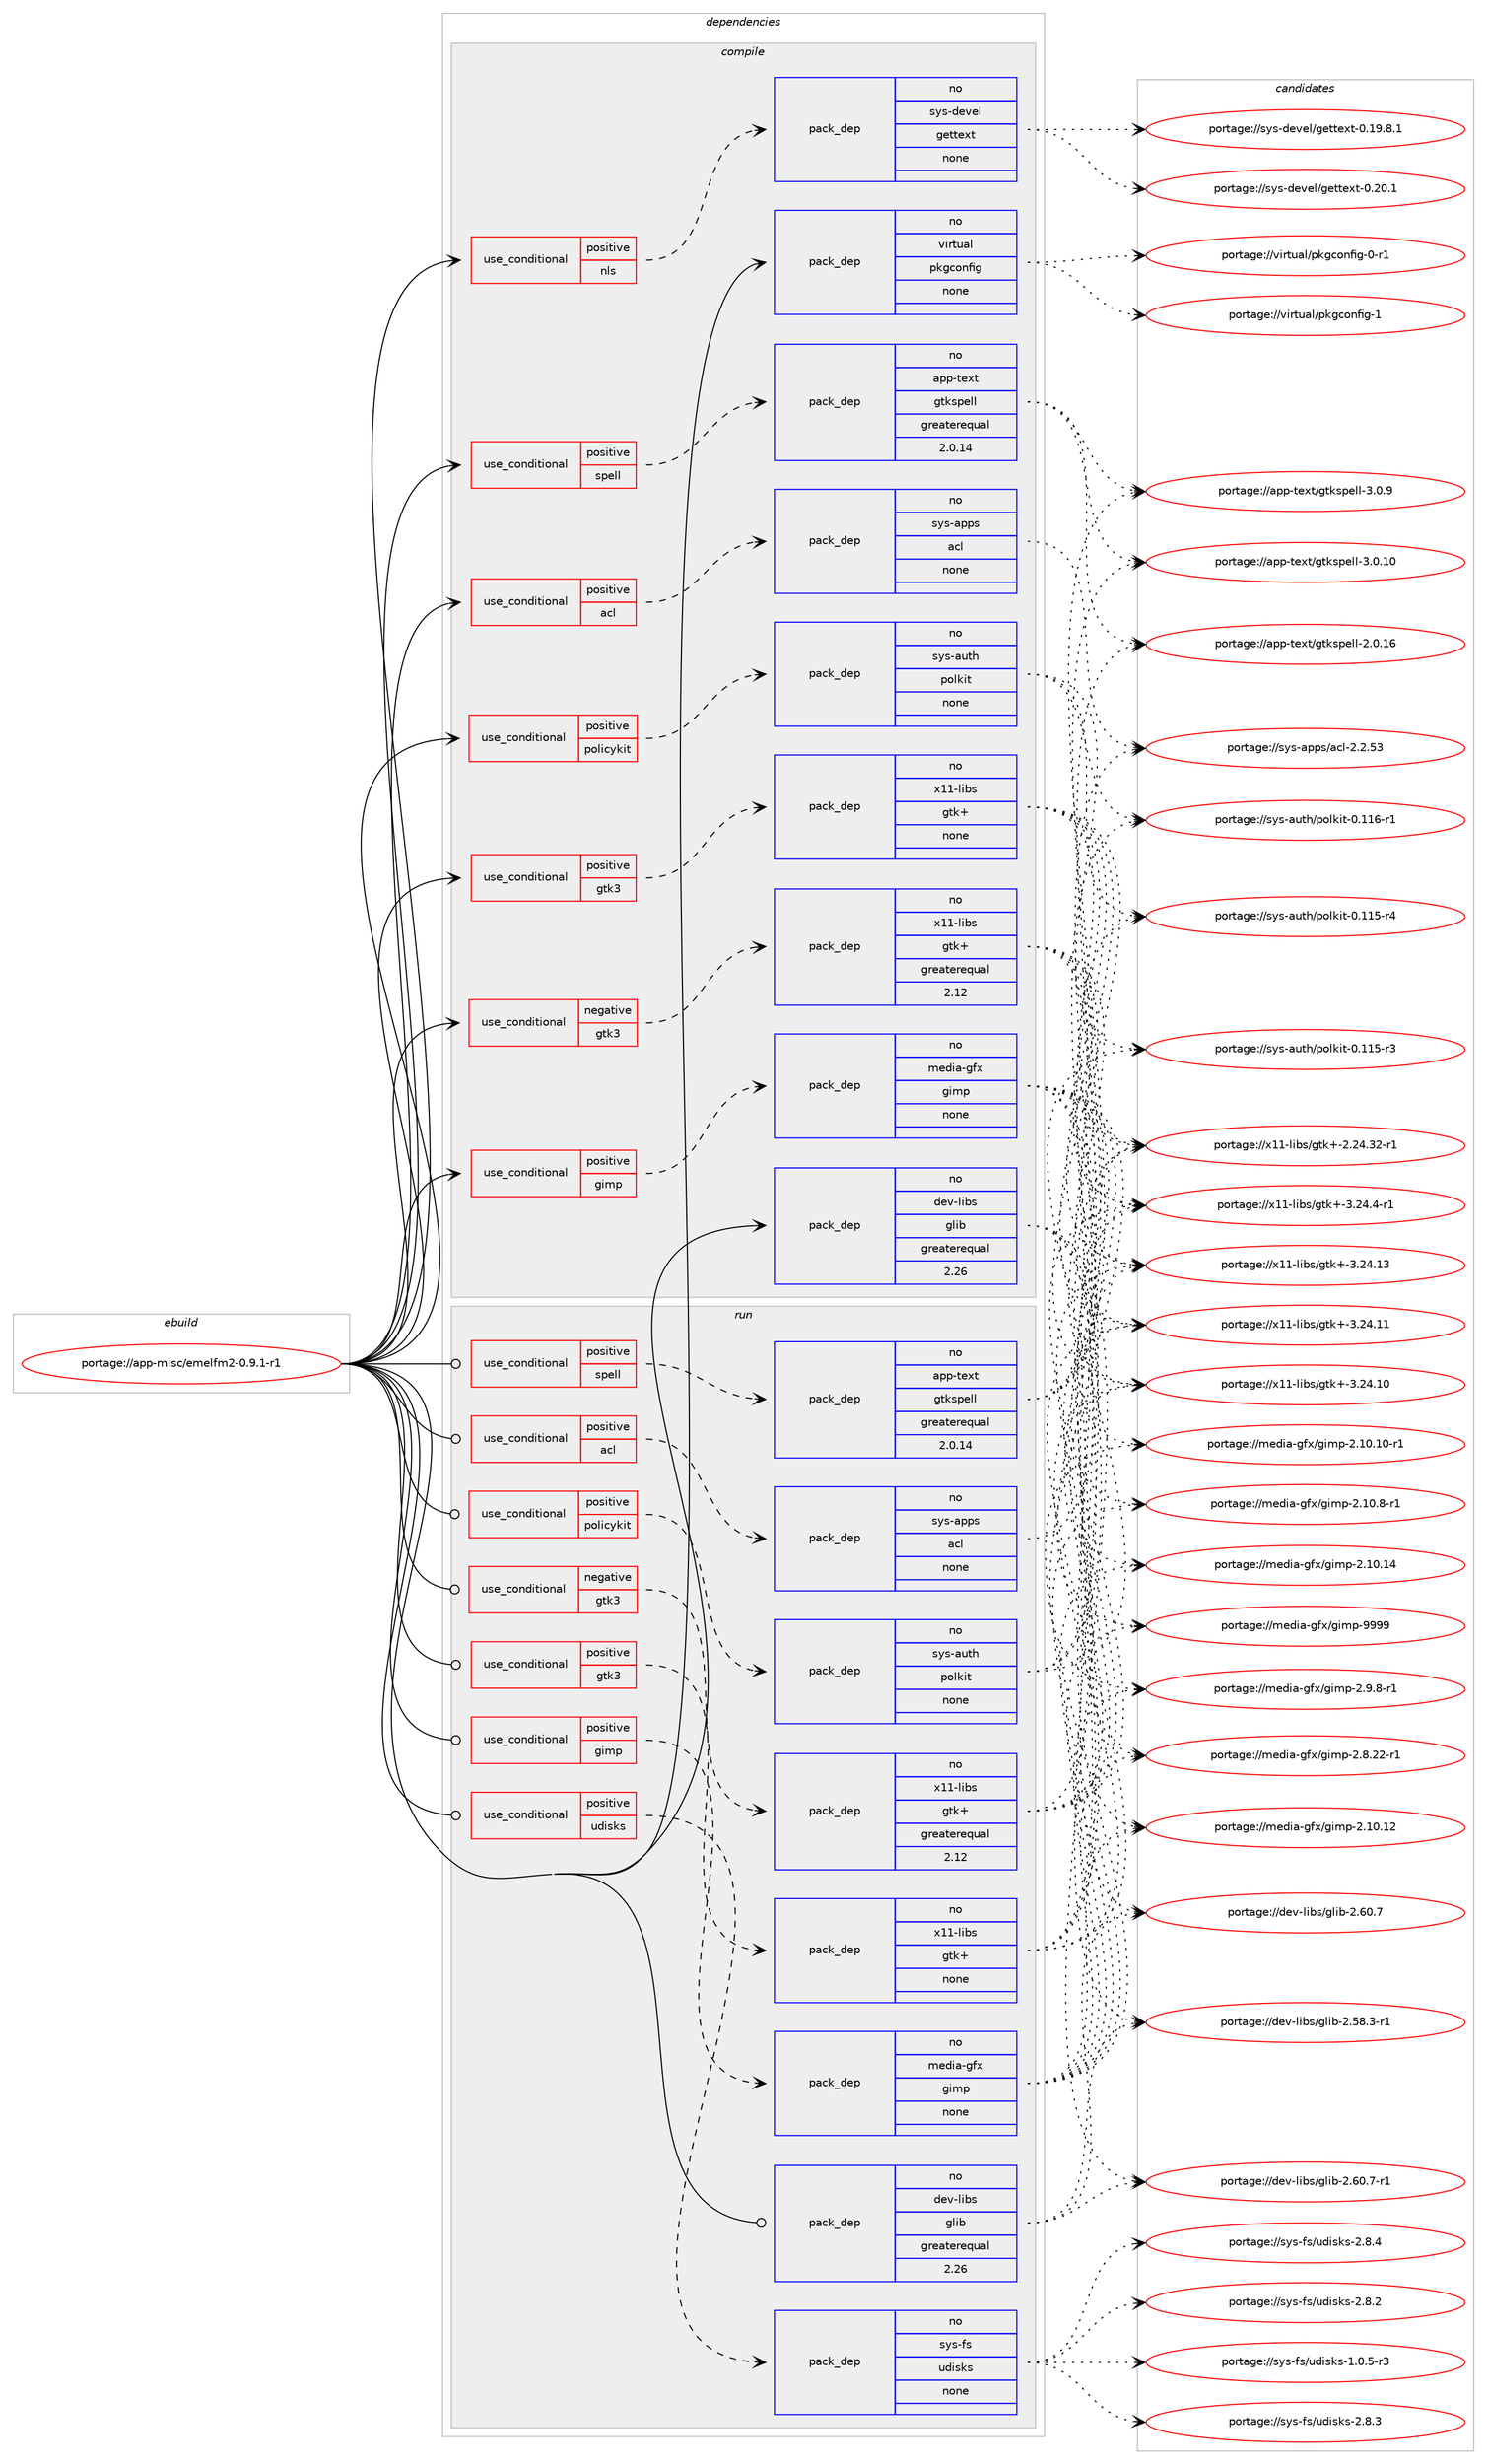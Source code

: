 digraph prolog {

# *************
# Graph options
# *************

newrank=true;
concentrate=true;
compound=true;
graph [rankdir=LR,fontname=Helvetica,fontsize=10,ranksep=1.5];#, ranksep=2.5, nodesep=0.2];
edge  [arrowhead=vee];
node  [fontname=Helvetica,fontsize=10];

# **********
# The ebuild
# **********

subgraph cluster_leftcol {
color=gray;
rank=same;
label=<<i>ebuild</i>>;
id [label="portage://app-misc/emelfm2-0.9.1-r1", color=red, width=4, href="../app-misc/emelfm2-0.9.1-r1.svg"];
}

# ****************
# The dependencies
# ****************

subgraph cluster_midcol {
color=gray;
label=<<i>dependencies</i>>;
subgraph cluster_compile {
fillcolor="#eeeeee";
style=filled;
label=<<i>compile</i>>;
subgraph cond143541 {
dependency612860 [label=<<TABLE BORDER="0" CELLBORDER="1" CELLSPACING="0" CELLPADDING="4"><TR><TD ROWSPAN="3" CELLPADDING="10">use_conditional</TD></TR><TR><TD>negative</TD></TR><TR><TD>gtk3</TD></TR></TABLE>>, shape=none, color=red];
subgraph pack461118 {
dependency612861 [label=<<TABLE BORDER="0" CELLBORDER="1" CELLSPACING="0" CELLPADDING="4" WIDTH="220"><TR><TD ROWSPAN="6" CELLPADDING="30">pack_dep</TD></TR><TR><TD WIDTH="110">no</TD></TR><TR><TD>x11-libs</TD></TR><TR><TD>gtk+</TD></TR><TR><TD>greaterequal</TD></TR><TR><TD>2.12</TD></TR></TABLE>>, shape=none, color=blue];
}
dependency612860:e -> dependency612861:w [weight=20,style="dashed",arrowhead="vee"];
}
id:e -> dependency612860:w [weight=20,style="solid",arrowhead="vee"];
subgraph cond143542 {
dependency612862 [label=<<TABLE BORDER="0" CELLBORDER="1" CELLSPACING="0" CELLPADDING="4"><TR><TD ROWSPAN="3" CELLPADDING="10">use_conditional</TD></TR><TR><TD>positive</TD></TR><TR><TD>acl</TD></TR></TABLE>>, shape=none, color=red];
subgraph pack461119 {
dependency612863 [label=<<TABLE BORDER="0" CELLBORDER="1" CELLSPACING="0" CELLPADDING="4" WIDTH="220"><TR><TD ROWSPAN="6" CELLPADDING="30">pack_dep</TD></TR><TR><TD WIDTH="110">no</TD></TR><TR><TD>sys-apps</TD></TR><TR><TD>acl</TD></TR><TR><TD>none</TD></TR><TR><TD></TD></TR></TABLE>>, shape=none, color=blue];
}
dependency612862:e -> dependency612863:w [weight=20,style="dashed",arrowhead="vee"];
}
id:e -> dependency612862:w [weight=20,style="solid",arrowhead="vee"];
subgraph cond143543 {
dependency612864 [label=<<TABLE BORDER="0" CELLBORDER="1" CELLSPACING="0" CELLPADDING="4"><TR><TD ROWSPAN="3" CELLPADDING="10">use_conditional</TD></TR><TR><TD>positive</TD></TR><TR><TD>gimp</TD></TR></TABLE>>, shape=none, color=red];
subgraph pack461120 {
dependency612865 [label=<<TABLE BORDER="0" CELLBORDER="1" CELLSPACING="0" CELLPADDING="4" WIDTH="220"><TR><TD ROWSPAN="6" CELLPADDING="30">pack_dep</TD></TR><TR><TD WIDTH="110">no</TD></TR><TR><TD>media-gfx</TD></TR><TR><TD>gimp</TD></TR><TR><TD>none</TD></TR><TR><TD></TD></TR></TABLE>>, shape=none, color=blue];
}
dependency612864:e -> dependency612865:w [weight=20,style="dashed",arrowhead="vee"];
}
id:e -> dependency612864:w [weight=20,style="solid",arrowhead="vee"];
subgraph cond143544 {
dependency612866 [label=<<TABLE BORDER="0" CELLBORDER="1" CELLSPACING="0" CELLPADDING="4"><TR><TD ROWSPAN="3" CELLPADDING="10">use_conditional</TD></TR><TR><TD>positive</TD></TR><TR><TD>gtk3</TD></TR></TABLE>>, shape=none, color=red];
subgraph pack461121 {
dependency612867 [label=<<TABLE BORDER="0" CELLBORDER="1" CELLSPACING="0" CELLPADDING="4" WIDTH="220"><TR><TD ROWSPAN="6" CELLPADDING="30">pack_dep</TD></TR><TR><TD WIDTH="110">no</TD></TR><TR><TD>x11-libs</TD></TR><TR><TD>gtk+</TD></TR><TR><TD>none</TD></TR><TR><TD></TD></TR></TABLE>>, shape=none, color=blue];
}
dependency612866:e -> dependency612867:w [weight=20,style="dashed",arrowhead="vee"];
}
id:e -> dependency612866:w [weight=20,style="solid",arrowhead="vee"];
subgraph cond143545 {
dependency612868 [label=<<TABLE BORDER="0" CELLBORDER="1" CELLSPACING="0" CELLPADDING="4"><TR><TD ROWSPAN="3" CELLPADDING="10">use_conditional</TD></TR><TR><TD>positive</TD></TR><TR><TD>nls</TD></TR></TABLE>>, shape=none, color=red];
subgraph pack461122 {
dependency612869 [label=<<TABLE BORDER="0" CELLBORDER="1" CELLSPACING="0" CELLPADDING="4" WIDTH="220"><TR><TD ROWSPAN="6" CELLPADDING="30">pack_dep</TD></TR><TR><TD WIDTH="110">no</TD></TR><TR><TD>sys-devel</TD></TR><TR><TD>gettext</TD></TR><TR><TD>none</TD></TR><TR><TD></TD></TR></TABLE>>, shape=none, color=blue];
}
dependency612868:e -> dependency612869:w [weight=20,style="dashed",arrowhead="vee"];
}
id:e -> dependency612868:w [weight=20,style="solid",arrowhead="vee"];
subgraph cond143546 {
dependency612870 [label=<<TABLE BORDER="0" CELLBORDER="1" CELLSPACING="0" CELLPADDING="4"><TR><TD ROWSPAN="3" CELLPADDING="10">use_conditional</TD></TR><TR><TD>positive</TD></TR><TR><TD>policykit</TD></TR></TABLE>>, shape=none, color=red];
subgraph pack461123 {
dependency612871 [label=<<TABLE BORDER="0" CELLBORDER="1" CELLSPACING="0" CELLPADDING="4" WIDTH="220"><TR><TD ROWSPAN="6" CELLPADDING="30">pack_dep</TD></TR><TR><TD WIDTH="110">no</TD></TR><TR><TD>sys-auth</TD></TR><TR><TD>polkit</TD></TR><TR><TD>none</TD></TR><TR><TD></TD></TR></TABLE>>, shape=none, color=blue];
}
dependency612870:e -> dependency612871:w [weight=20,style="dashed",arrowhead="vee"];
}
id:e -> dependency612870:w [weight=20,style="solid",arrowhead="vee"];
subgraph cond143547 {
dependency612872 [label=<<TABLE BORDER="0" CELLBORDER="1" CELLSPACING="0" CELLPADDING="4"><TR><TD ROWSPAN="3" CELLPADDING="10">use_conditional</TD></TR><TR><TD>positive</TD></TR><TR><TD>spell</TD></TR></TABLE>>, shape=none, color=red];
subgraph pack461124 {
dependency612873 [label=<<TABLE BORDER="0" CELLBORDER="1" CELLSPACING="0" CELLPADDING="4" WIDTH="220"><TR><TD ROWSPAN="6" CELLPADDING="30">pack_dep</TD></TR><TR><TD WIDTH="110">no</TD></TR><TR><TD>app-text</TD></TR><TR><TD>gtkspell</TD></TR><TR><TD>greaterequal</TD></TR><TR><TD>2.0.14</TD></TR></TABLE>>, shape=none, color=blue];
}
dependency612872:e -> dependency612873:w [weight=20,style="dashed",arrowhead="vee"];
}
id:e -> dependency612872:w [weight=20,style="solid",arrowhead="vee"];
subgraph pack461125 {
dependency612874 [label=<<TABLE BORDER="0" CELLBORDER="1" CELLSPACING="0" CELLPADDING="4" WIDTH="220"><TR><TD ROWSPAN="6" CELLPADDING="30">pack_dep</TD></TR><TR><TD WIDTH="110">no</TD></TR><TR><TD>dev-libs</TD></TR><TR><TD>glib</TD></TR><TR><TD>greaterequal</TD></TR><TR><TD>2.26</TD></TR></TABLE>>, shape=none, color=blue];
}
id:e -> dependency612874:w [weight=20,style="solid",arrowhead="vee"];
subgraph pack461126 {
dependency612875 [label=<<TABLE BORDER="0" CELLBORDER="1" CELLSPACING="0" CELLPADDING="4" WIDTH="220"><TR><TD ROWSPAN="6" CELLPADDING="30">pack_dep</TD></TR><TR><TD WIDTH="110">no</TD></TR><TR><TD>virtual</TD></TR><TR><TD>pkgconfig</TD></TR><TR><TD>none</TD></TR><TR><TD></TD></TR></TABLE>>, shape=none, color=blue];
}
id:e -> dependency612875:w [weight=20,style="solid",arrowhead="vee"];
}
subgraph cluster_compileandrun {
fillcolor="#eeeeee";
style=filled;
label=<<i>compile and run</i>>;
}
subgraph cluster_run {
fillcolor="#eeeeee";
style=filled;
label=<<i>run</i>>;
subgraph cond143548 {
dependency612876 [label=<<TABLE BORDER="0" CELLBORDER="1" CELLSPACING="0" CELLPADDING="4"><TR><TD ROWSPAN="3" CELLPADDING="10">use_conditional</TD></TR><TR><TD>negative</TD></TR><TR><TD>gtk3</TD></TR></TABLE>>, shape=none, color=red];
subgraph pack461127 {
dependency612877 [label=<<TABLE BORDER="0" CELLBORDER="1" CELLSPACING="0" CELLPADDING="4" WIDTH="220"><TR><TD ROWSPAN="6" CELLPADDING="30">pack_dep</TD></TR><TR><TD WIDTH="110">no</TD></TR><TR><TD>x11-libs</TD></TR><TR><TD>gtk+</TD></TR><TR><TD>greaterequal</TD></TR><TR><TD>2.12</TD></TR></TABLE>>, shape=none, color=blue];
}
dependency612876:e -> dependency612877:w [weight=20,style="dashed",arrowhead="vee"];
}
id:e -> dependency612876:w [weight=20,style="solid",arrowhead="odot"];
subgraph cond143549 {
dependency612878 [label=<<TABLE BORDER="0" CELLBORDER="1" CELLSPACING="0" CELLPADDING="4"><TR><TD ROWSPAN="3" CELLPADDING="10">use_conditional</TD></TR><TR><TD>positive</TD></TR><TR><TD>acl</TD></TR></TABLE>>, shape=none, color=red];
subgraph pack461128 {
dependency612879 [label=<<TABLE BORDER="0" CELLBORDER="1" CELLSPACING="0" CELLPADDING="4" WIDTH="220"><TR><TD ROWSPAN="6" CELLPADDING="30">pack_dep</TD></TR><TR><TD WIDTH="110">no</TD></TR><TR><TD>sys-apps</TD></TR><TR><TD>acl</TD></TR><TR><TD>none</TD></TR><TR><TD></TD></TR></TABLE>>, shape=none, color=blue];
}
dependency612878:e -> dependency612879:w [weight=20,style="dashed",arrowhead="vee"];
}
id:e -> dependency612878:w [weight=20,style="solid",arrowhead="odot"];
subgraph cond143550 {
dependency612880 [label=<<TABLE BORDER="0" CELLBORDER="1" CELLSPACING="0" CELLPADDING="4"><TR><TD ROWSPAN="3" CELLPADDING="10">use_conditional</TD></TR><TR><TD>positive</TD></TR><TR><TD>gimp</TD></TR></TABLE>>, shape=none, color=red];
subgraph pack461129 {
dependency612881 [label=<<TABLE BORDER="0" CELLBORDER="1" CELLSPACING="0" CELLPADDING="4" WIDTH="220"><TR><TD ROWSPAN="6" CELLPADDING="30">pack_dep</TD></TR><TR><TD WIDTH="110">no</TD></TR><TR><TD>media-gfx</TD></TR><TR><TD>gimp</TD></TR><TR><TD>none</TD></TR><TR><TD></TD></TR></TABLE>>, shape=none, color=blue];
}
dependency612880:e -> dependency612881:w [weight=20,style="dashed",arrowhead="vee"];
}
id:e -> dependency612880:w [weight=20,style="solid",arrowhead="odot"];
subgraph cond143551 {
dependency612882 [label=<<TABLE BORDER="0" CELLBORDER="1" CELLSPACING="0" CELLPADDING="4"><TR><TD ROWSPAN="3" CELLPADDING="10">use_conditional</TD></TR><TR><TD>positive</TD></TR><TR><TD>gtk3</TD></TR></TABLE>>, shape=none, color=red];
subgraph pack461130 {
dependency612883 [label=<<TABLE BORDER="0" CELLBORDER="1" CELLSPACING="0" CELLPADDING="4" WIDTH="220"><TR><TD ROWSPAN="6" CELLPADDING="30">pack_dep</TD></TR><TR><TD WIDTH="110">no</TD></TR><TR><TD>x11-libs</TD></TR><TR><TD>gtk+</TD></TR><TR><TD>none</TD></TR><TR><TD></TD></TR></TABLE>>, shape=none, color=blue];
}
dependency612882:e -> dependency612883:w [weight=20,style="dashed",arrowhead="vee"];
}
id:e -> dependency612882:w [weight=20,style="solid",arrowhead="odot"];
subgraph cond143552 {
dependency612884 [label=<<TABLE BORDER="0" CELLBORDER="1" CELLSPACING="0" CELLPADDING="4"><TR><TD ROWSPAN="3" CELLPADDING="10">use_conditional</TD></TR><TR><TD>positive</TD></TR><TR><TD>policykit</TD></TR></TABLE>>, shape=none, color=red];
subgraph pack461131 {
dependency612885 [label=<<TABLE BORDER="0" CELLBORDER="1" CELLSPACING="0" CELLPADDING="4" WIDTH="220"><TR><TD ROWSPAN="6" CELLPADDING="30">pack_dep</TD></TR><TR><TD WIDTH="110">no</TD></TR><TR><TD>sys-auth</TD></TR><TR><TD>polkit</TD></TR><TR><TD>none</TD></TR><TR><TD></TD></TR></TABLE>>, shape=none, color=blue];
}
dependency612884:e -> dependency612885:w [weight=20,style="dashed",arrowhead="vee"];
}
id:e -> dependency612884:w [weight=20,style="solid",arrowhead="odot"];
subgraph cond143553 {
dependency612886 [label=<<TABLE BORDER="0" CELLBORDER="1" CELLSPACING="0" CELLPADDING="4"><TR><TD ROWSPAN="3" CELLPADDING="10">use_conditional</TD></TR><TR><TD>positive</TD></TR><TR><TD>spell</TD></TR></TABLE>>, shape=none, color=red];
subgraph pack461132 {
dependency612887 [label=<<TABLE BORDER="0" CELLBORDER="1" CELLSPACING="0" CELLPADDING="4" WIDTH="220"><TR><TD ROWSPAN="6" CELLPADDING="30">pack_dep</TD></TR><TR><TD WIDTH="110">no</TD></TR><TR><TD>app-text</TD></TR><TR><TD>gtkspell</TD></TR><TR><TD>greaterequal</TD></TR><TR><TD>2.0.14</TD></TR></TABLE>>, shape=none, color=blue];
}
dependency612886:e -> dependency612887:w [weight=20,style="dashed",arrowhead="vee"];
}
id:e -> dependency612886:w [weight=20,style="solid",arrowhead="odot"];
subgraph cond143554 {
dependency612888 [label=<<TABLE BORDER="0" CELLBORDER="1" CELLSPACING="0" CELLPADDING="4"><TR><TD ROWSPAN="3" CELLPADDING="10">use_conditional</TD></TR><TR><TD>positive</TD></TR><TR><TD>udisks</TD></TR></TABLE>>, shape=none, color=red];
subgraph pack461133 {
dependency612889 [label=<<TABLE BORDER="0" CELLBORDER="1" CELLSPACING="0" CELLPADDING="4" WIDTH="220"><TR><TD ROWSPAN="6" CELLPADDING="30">pack_dep</TD></TR><TR><TD WIDTH="110">no</TD></TR><TR><TD>sys-fs</TD></TR><TR><TD>udisks</TD></TR><TR><TD>none</TD></TR><TR><TD></TD></TR></TABLE>>, shape=none, color=blue];
}
dependency612888:e -> dependency612889:w [weight=20,style="dashed",arrowhead="vee"];
}
id:e -> dependency612888:w [weight=20,style="solid",arrowhead="odot"];
subgraph pack461134 {
dependency612890 [label=<<TABLE BORDER="0" CELLBORDER="1" CELLSPACING="0" CELLPADDING="4" WIDTH="220"><TR><TD ROWSPAN="6" CELLPADDING="30">pack_dep</TD></TR><TR><TD WIDTH="110">no</TD></TR><TR><TD>dev-libs</TD></TR><TR><TD>glib</TD></TR><TR><TD>greaterequal</TD></TR><TR><TD>2.26</TD></TR></TABLE>>, shape=none, color=blue];
}
id:e -> dependency612890:w [weight=20,style="solid",arrowhead="odot"];
}
}

# **************
# The candidates
# **************

subgraph cluster_choices {
rank=same;
color=gray;
label=<<i>candidates</i>>;

subgraph choice461118 {
color=black;
nodesep=1;
choice120494945108105981154710311610743455146505246524511449 [label="portage://x11-libs/gtk+-3.24.4-r1", color=red, width=4,href="../x11-libs/gtk+-3.24.4-r1.svg"];
choice1204949451081059811547103116107434551465052464951 [label="portage://x11-libs/gtk+-3.24.13", color=red, width=4,href="../x11-libs/gtk+-3.24.13.svg"];
choice1204949451081059811547103116107434551465052464949 [label="portage://x11-libs/gtk+-3.24.11", color=red, width=4,href="../x11-libs/gtk+-3.24.11.svg"];
choice1204949451081059811547103116107434551465052464948 [label="portage://x11-libs/gtk+-3.24.10", color=red, width=4,href="../x11-libs/gtk+-3.24.10.svg"];
choice12049494510810598115471031161074345504650524651504511449 [label="portage://x11-libs/gtk+-2.24.32-r1", color=red, width=4,href="../x11-libs/gtk+-2.24.32-r1.svg"];
dependency612861:e -> choice120494945108105981154710311610743455146505246524511449:w [style=dotted,weight="100"];
dependency612861:e -> choice1204949451081059811547103116107434551465052464951:w [style=dotted,weight="100"];
dependency612861:e -> choice1204949451081059811547103116107434551465052464949:w [style=dotted,weight="100"];
dependency612861:e -> choice1204949451081059811547103116107434551465052464948:w [style=dotted,weight="100"];
dependency612861:e -> choice12049494510810598115471031161074345504650524651504511449:w [style=dotted,weight="100"];
}
subgraph choice461119 {
color=black;
nodesep=1;
choice115121115459711211211547979910845504650465351 [label="portage://sys-apps/acl-2.2.53", color=red, width=4,href="../sys-apps/acl-2.2.53.svg"];
dependency612863:e -> choice115121115459711211211547979910845504650465351:w [style=dotted,weight="100"];
}
subgraph choice461120 {
color=black;
nodesep=1;
choice1091011001059745103102120471031051091124557575757 [label="portage://media-gfx/gimp-9999", color=red, width=4,href="../media-gfx/gimp-9999.svg"];
choice1091011001059745103102120471031051091124550465746564511449 [label="portage://media-gfx/gimp-2.9.8-r1", color=red, width=4,href="../media-gfx/gimp-2.9.8-r1.svg"];
choice109101100105974510310212047103105109112455046564650504511449 [label="portage://media-gfx/gimp-2.8.22-r1", color=red, width=4,href="../media-gfx/gimp-2.8.22-r1.svg"];
choice109101100105974510310212047103105109112455046494846564511449 [label="portage://media-gfx/gimp-2.10.8-r1", color=red, width=4,href="../media-gfx/gimp-2.10.8-r1.svg"];
choice1091011001059745103102120471031051091124550464948464952 [label="portage://media-gfx/gimp-2.10.14", color=red, width=4,href="../media-gfx/gimp-2.10.14.svg"];
choice1091011001059745103102120471031051091124550464948464950 [label="portage://media-gfx/gimp-2.10.12", color=red, width=4,href="../media-gfx/gimp-2.10.12.svg"];
choice10910110010597451031021204710310510911245504649484649484511449 [label="portage://media-gfx/gimp-2.10.10-r1", color=red, width=4,href="../media-gfx/gimp-2.10.10-r1.svg"];
dependency612865:e -> choice1091011001059745103102120471031051091124557575757:w [style=dotted,weight="100"];
dependency612865:e -> choice1091011001059745103102120471031051091124550465746564511449:w [style=dotted,weight="100"];
dependency612865:e -> choice109101100105974510310212047103105109112455046564650504511449:w [style=dotted,weight="100"];
dependency612865:e -> choice109101100105974510310212047103105109112455046494846564511449:w [style=dotted,weight="100"];
dependency612865:e -> choice1091011001059745103102120471031051091124550464948464952:w [style=dotted,weight="100"];
dependency612865:e -> choice1091011001059745103102120471031051091124550464948464950:w [style=dotted,weight="100"];
dependency612865:e -> choice10910110010597451031021204710310510911245504649484649484511449:w [style=dotted,weight="100"];
}
subgraph choice461121 {
color=black;
nodesep=1;
choice120494945108105981154710311610743455146505246524511449 [label="portage://x11-libs/gtk+-3.24.4-r1", color=red, width=4,href="../x11-libs/gtk+-3.24.4-r1.svg"];
choice1204949451081059811547103116107434551465052464951 [label="portage://x11-libs/gtk+-3.24.13", color=red, width=4,href="../x11-libs/gtk+-3.24.13.svg"];
choice1204949451081059811547103116107434551465052464949 [label="portage://x11-libs/gtk+-3.24.11", color=red, width=4,href="../x11-libs/gtk+-3.24.11.svg"];
choice1204949451081059811547103116107434551465052464948 [label="portage://x11-libs/gtk+-3.24.10", color=red, width=4,href="../x11-libs/gtk+-3.24.10.svg"];
choice12049494510810598115471031161074345504650524651504511449 [label="portage://x11-libs/gtk+-2.24.32-r1", color=red, width=4,href="../x11-libs/gtk+-2.24.32-r1.svg"];
dependency612867:e -> choice120494945108105981154710311610743455146505246524511449:w [style=dotted,weight="100"];
dependency612867:e -> choice1204949451081059811547103116107434551465052464951:w [style=dotted,weight="100"];
dependency612867:e -> choice1204949451081059811547103116107434551465052464949:w [style=dotted,weight="100"];
dependency612867:e -> choice1204949451081059811547103116107434551465052464948:w [style=dotted,weight="100"];
dependency612867:e -> choice12049494510810598115471031161074345504650524651504511449:w [style=dotted,weight="100"];
}
subgraph choice461122 {
color=black;
nodesep=1;
choice115121115451001011181011084710310111611610112011645484650484649 [label="portage://sys-devel/gettext-0.20.1", color=red, width=4,href="../sys-devel/gettext-0.20.1.svg"];
choice1151211154510010111810110847103101116116101120116454846495746564649 [label="portage://sys-devel/gettext-0.19.8.1", color=red, width=4,href="../sys-devel/gettext-0.19.8.1.svg"];
dependency612869:e -> choice115121115451001011181011084710310111611610112011645484650484649:w [style=dotted,weight="100"];
dependency612869:e -> choice1151211154510010111810110847103101116116101120116454846495746564649:w [style=dotted,weight="100"];
}
subgraph choice461123 {
color=black;
nodesep=1;
choice1151211154597117116104471121111081071051164548464949544511449 [label="portage://sys-auth/polkit-0.116-r1", color=red, width=4,href="../sys-auth/polkit-0.116-r1.svg"];
choice1151211154597117116104471121111081071051164548464949534511452 [label="portage://sys-auth/polkit-0.115-r4", color=red, width=4,href="../sys-auth/polkit-0.115-r4.svg"];
choice1151211154597117116104471121111081071051164548464949534511451 [label="portage://sys-auth/polkit-0.115-r3", color=red, width=4,href="../sys-auth/polkit-0.115-r3.svg"];
dependency612871:e -> choice1151211154597117116104471121111081071051164548464949544511449:w [style=dotted,weight="100"];
dependency612871:e -> choice1151211154597117116104471121111081071051164548464949534511452:w [style=dotted,weight="100"];
dependency612871:e -> choice1151211154597117116104471121111081071051164548464949534511451:w [style=dotted,weight="100"];
}
subgraph choice461124 {
color=black;
nodesep=1;
choice971121124511610112011647103116107115112101108108455146484657 [label="portage://app-text/gtkspell-3.0.9", color=red, width=4,href="../app-text/gtkspell-3.0.9.svg"];
choice97112112451161011201164710311610711511210110810845514648464948 [label="portage://app-text/gtkspell-3.0.10", color=red, width=4,href="../app-text/gtkspell-3.0.10.svg"];
choice97112112451161011201164710311610711511210110810845504648464954 [label="portage://app-text/gtkspell-2.0.16", color=red, width=4,href="../app-text/gtkspell-2.0.16.svg"];
dependency612873:e -> choice971121124511610112011647103116107115112101108108455146484657:w [style=dotted,weight="100"];
dependency612873:e -> choice97112112451161011201164710311610711511210110810845514648464948:w [style=dotted,weight="100"];
dependency612873:e -> choice97112112451161011201164710311610711511210110810845504648464954:w [style=dotted,weight="100"];
}
subgraph choice461125 {
color=black;
nodesep=1;
choice10010111845108105981154710310810598455046544846554511449 [label="portage://dev-libs/glib-2.60.7-r1", color=red, width=4,href="../dev-libs/glib-2.60.7-r1.svg"];
choice1001011184510810598115471031081059845504654484655 [label="portage://dev-libs/glib-2.60.7", color=red, width=4,href="../dev-libs/glib-2.60.7.svg"];
choice10010111845108105981154710310810598455046535646514511449 [label="portage://dev-libs/glib-2.58.3-r1", color=red, width=4,href="../dev-libs/glib-2.58.3-r1.svg"];
dependency612874:e -> choice10010111845108105981154710310810598455046544846554511449:w [style=dotted,weight="100"];
dependency612874:e -> choice1001011184510810598115471031081059845504654484655:w [style=dotted,weight="100"];
dependency612874:e -> choice10010111845108105981154710310810598455046535646514511449:w [style=dotted,weight="100"];
}
subgraph choice461126 {
color=black;
nodesep=1;
choice1181051141161179710847112107103991111101021051034549 [label="portage://virtual/pkgconfig-1", color=red, width=4,href="../virtual/pkgconfig-1.svg"];
choice11810511411611797108471121071039911111010210510345484511449 [label="portage://virtual/pkgconfig-0-r1", color=red, width=4,href="../virtual/pkgconfig-0-r1.svg"];
dependency612875:e -> choice1181051141161179710847112107103991111101021051034549:w [style=dotted,weight="100"];
dependency612875:e -> choice11810511411611797108471121071039911111010210510345484511449:w [style=dotted,weight="100"];
}
subgraph choice461127 {
color=black;
nodesep=1;
choice120494945108105981154710311610743455146505246524511449 [label="portage://x11-libs/gtk+-3.24.4-r1", color=red, width=4,href="../x11-libs/gtk+-3.24.4-r1.svg"];
choice1204949451081059811547103116107434551465052464951 [label="portage://x11-libs/gtk+-3.24.13", color=red, width=4,href="../x11-libs/gtk+-3.24.13.svg"];
choice1204949451081059811547103116107434551465052464949 [label="portage://x11-libs/gtk+-3.24.11", color=red, width=4,href="../x11-libs/gtk+-3.24.11.svg"];
choice1204949451081059811547103116107434551465052464948 [label="portage://x11-libs/gtk+-3.24.10", color=red, width=4,href="../x11-libs/gtk+-3.24.10.svg"];
choice12049494510810598115471031161074345504650524651504511449 [label="portage://x11-libs/gtk+-2.24.32-r1", color=red, width=4,href="../x11-libs/gtk+-2.24.32-r1.svg"];
dependency612877:e -> choice120494945108105981154710311610743455146505246524511449:w [style=dotted,weight="100"];
dependency612877:e -> choice1204949451081059811547103116107434551465052464951:w [style=dotted,weight="100"];
dependency612877:e -> choice1204949451081059811547103116107434551465052464949:w [style=dotted,weight="100"];
dependency612877:e -> choice1204949451081059811547103116107434551465052464948:w [style=dotted,weight="100"];
dependency612877:e -> choice12049494510810598115471031161074345504650524651504511449:w [style=dotted,weight="100"];
}
subgraph choice461128 {
color=black;
nodesep=1;
choice115121115459711211211547979910845504650465351 [label="portage://sys-apps/acl-2.2.53", color=red, width=4,href="../sys-apps/acl-2.2.53.svg"];
dependency612879:e -> choice115121115459711211211547979910845504650465351:w [style=dotted,weight="100"];
}
subgraph choice461129 {
color=black;
nodesep=1;
choice1091011001059745103102120471031051091124557575757 [label="portage://media-gfx/gimp-9999", color=red, width=4,href="../media-gfx/gimp-9999.svg"];
choice1091011001059745103102120471031051091124550465746564511449 [label="portage://media-gfx/gimp-2.9.8-r1", color=red, width=4,href="../media-gfx/gimp-2.9.8-r1.svg"];
choice109101100105974510310212047103105109112455046564650504511449 [label="portage://media-gfx/gimp-2.8.22-r1", color=red, width=4,href="../media-gfx/gimp-2.8.22-r1.svg"];
choice109101100105974510310212047103105109112455046494846564511449 [label="portage://media-gfx/gimp-2.10.8-r1", color=red, width=4,href="../media-gfx/gimp-2.10.8-r1.svg"];
choice1091011001059745103102120471031051091124550464948464952 [label="portage://media-gfx/gimp-2.10.14", color=red, width=4,href="../media-gfx/gimp-2.10.14.svg"];
choice1091011001059745103102120471031051091124550464948464950 [label="portage://media-gfx/gimp-2.10.12", color=red, width=4,href="../media-gfx/gimp-2.10.12.svg"];
choice10910110010597451031021204710310510911245504649484649484511449 [label="portage://media-gfx/gimp-2.10.10-r1", color=red, width=4,href="../media-gfx/gimp-2.10.10-r1.svg"];
dependency612881:e -> choice1091011001059745103102120471031051091124557575757:w [style=dotted,weight="100"];
dependency612881:e -> choice1091011001059745103102120471031051091124550465746564511449:w [style=dotted,weight="100"];
dependency612881:e -> choice109101100105974510310212047103105109112455046564650504511449:w [style=dotted,weight="100"];
dependency612881:e -> choice109101100105974510310212047103105109112455046494846564511449:w [style=dotted,weight="100"];
dependency612881:e -> choice1091011001059745103102120471031051091124550464948464952:w [style=dotted,weight="100"];
dependency612881:e -> choice1091011001059745103102120471031051091124550464948464950:w [style=dotted,weight="100"];
dependency612881:e -> choice10910110010597451031021204710310510911245504649484649484511449:w [style=dotted,weight="100"];
}
subgraph choice461130 {
color=black;
nodesep=1;
choice120494945108105981154710311610743455146505246524511449 [label="portage://x11-libs/gtk+-3.24.4-r1", color=red, width=4,href="../x11-libs/gtk+-3.24.4-r1.svg"];
choice1204949451081059811547103116107434551465052464951 [label="portage://x11-libs/gtk+-3.24.13", color=red, width=4,href="../x11-libs/gtk+-3.24.13.svg"];
choice1204949451081059811547103116107434551465052464949 [label="portage://x11-libs/gtk+-3.24.11", color=red, width=4,href="../x11-libs/gtk+-3.24.11.svg"];
choice1204949451081059811547103116107434551465052464948 [label="portage://x11-libs/gtk+-3.24.10", color=red, width=4,href="../x11-libs/gtk+-3.24.10.svg"];
choice12049494510810598115471031161074345504650524651504511449 [label="portage://x11-libs/gtk+-2.24.32-r1", color=red, width=4,href="../x11-libs/gtk+-2.24.32-r1.svg"];
dependency612883:e -> choice120494945108105981154710311610743455146505246524511449:w [style=dotted,weight="100"];
dependency612883:e -> choice1204949451081059811547103116107434551465052464951:w [style=dotted,weight="100"];
dependency612883:e -> choice1204949451081059811547103116107434551465052464949:w [style=dotted,weight="100"];
dependency612883:e -> choice1204949451081059811547103116107434551465052464948:w [style=dotted,weight="100"];
dependency612883:e -> choice12049494510810598115471031161074345504650524651504511449:w [style=dotted,weight="100"];
}
subgraph choice461131 {
color=black;
nodesep=1;
choice1151211154597117116104471121111081071051164548464949544511449 [label="portage://sys-auth/polkit-0.116-r1", color=red, width=4,href="../sys-auth/polkit-0.116-r1.svg"];
choice1151211154597117116104471121111081071051164548464949534511452 [label="portage://sys-auth/polkit-0.115-r4", color=red, width=4,href="../sys-auth/polkit-0.115-r4.svg"];
choice1151211154597117116104471121111081071051164548464949534511451 [label="portage://sys-auth/polkit-0.115-r3", color=red, width=4,href="../sys-auth/polkit-0.115-r3.svg"];
dependency612885:e -> choice1151211154597117116104471121111081071051164548464949544511449:w [style=dotted,weight="100"];
dependency612885:e -> choice1151211154597117116104471121111081071051164548464949534511452:w [style=dotted,weight="100"];
dependency612885:e -> choice1151211154597117116104471121111081071051164548464949534511451:w [style=dotted,weight="100"];
}
subgraph choice461132 {
color=black;
nodesep=1;
choice971121124511610112011647103116107115112101108108455146484657 [label="portage://app-text/gtkspell-3.0.9", color=red, width=4,href="../app-text/gtkspell-3.0.9.svg"];
choice97112112451161011201164710311610711511210110810845514648464948 [label="portage://app-text/gtkspell-3.0.10", color=red, width=4,href="../app-text/gtkspell-3.0.10.svg"];
choice97112112451161011201164710311610711511210110810845504648464954 [label="portage://app-text/gtkspell-2.0.16", color=red, width=4,href="../app-text/gtkspell-2.0.16.svg"];
dependency612887:e -> choice971121124511610112011647103116107115112101108108455146484657:w [style=dotted,weight="100"];
dependency612887:e -> choice97112112451161011201164710311610711511210110810845514648464948:w [style=dotted,weight="100"];
dependency612887:e -> choice97112112451161011201164710311610711511210110810845504648464954:w [style=dotted,weight="100"];
}
subgraph choice461133 {
color=black;
nodesep=1;
choice1151211154510211547117100105115107115455046564652 [label="portage://sys-fs/udisks-2.8.4", color=red, width=4,href="../sys-fs/udisks-2.8.4.svg"];
choice1151211154510211547117100105115107115455046564651 [label="portage://sys-fs/udisks-2.8.3", color=red, width=4,href="../sys-fs/udisks-2.8.3.svg"];
choice1151211154510211547117100105115107115455046564650 [label="portage://sys-fs/udisks-2.8.2", color=red, width=4,href="../sys-fs/udisks-2.8.2.svg"];
choice11512111545102115471171001051151071154549464846534511451 [label="portage://sys-fs/udisks-1.0.5-r3", color=red, width=4,href="../sys-fs/udisks-1.0.5-r3.svg"];
dependency612889:e -> choice1151211154510211547117100105115107115455046564652:w [style=dotted,weight="100"];
dependency612889:e -> choice1151211154510211547117100105115107115455046564651:w [style=dotted,weight="100"];
dependency612889:e -> choice1151211154510211547117100105115107115455046564650:w [style=dotted,weight="100"];
dependency612889:e -> choice11512111545102115471171001051151071154549464846534511451:w [style=dotted,weight="100"];
}
subgraph choice461134 {
color=black;
nodesep=1;
choice10010111845108105981154710310810598455046544846554511449 [label="portage://dev-libs/glib-2.60.7-r1", color=red, width=4,href="../dev-libs/glib-2.60.7-r1.svg"];
choice1001011184510810598115471031081059845504654484655 [label="portage://dev-libs/glib-2.60.7", color=red, width=4,href="../dev-libs/glib-2.60.7.svg"];
choice10010111845108105981154710310810598455046535646514511449 [label="portage://dev-libs/glib-2.58.3-r1", color=red, width=4,href="../dev-libs/glib-2.58.3-r1.svg"];
dependency612890:e -> choice10010111845108105981154710310810598455046544846554511449:w [style=dotted,weight="100"];
dependency612890:e -> choice1001011184510810598115471031081059845504654484655:w [style=dotted,weight="100"];
dependency612890:e -> choice10010111845108105981154710310810598455046535646514511449:w [style=dotted,weight="100"];
}
}

}
